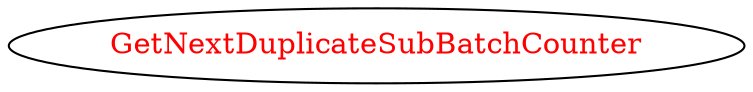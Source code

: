 digraph dependencyGraph {
 concentrate=true;
 ranksep="2.0";
 rankdir="LR"; 
 splines="ortho";
"GetNextDuplicateSubBatchCounter" [fontcolor="red"];
}